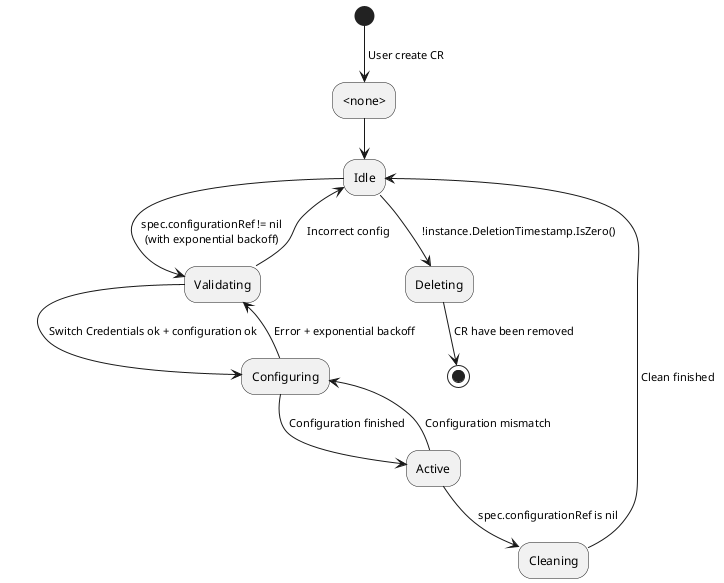 @startuml state

(*) --> [ User create CR ] "<none>"

"<none>" --> "Idle"

"Idle" --> [ spec.configurationRef != nil\n (with exponential backoff)] "Validating"
"Idle" --> [ !instance.DeletionTimestamp.IsZero() ] "Deleting"

"Validating" --> [ Switch Credentials ok + configuration ok ] "Configuring"
"Validating" --> [ Incorrect config ] "Idle"

"Configuring" --> [ Configuration finished ] "Active"
"Configuring" --> [ Error + exponential backoff ] "Validating"

"Active" --> [ Configuration mismatch ] "Configuring"
"Active" --> [ spec.configurationRef is nil ] "Cleaning"

"Cleaning" --> [ Clean finished ] "Idle"

"Deleting" --> [ CR have been removed ] (*)

@enduml
